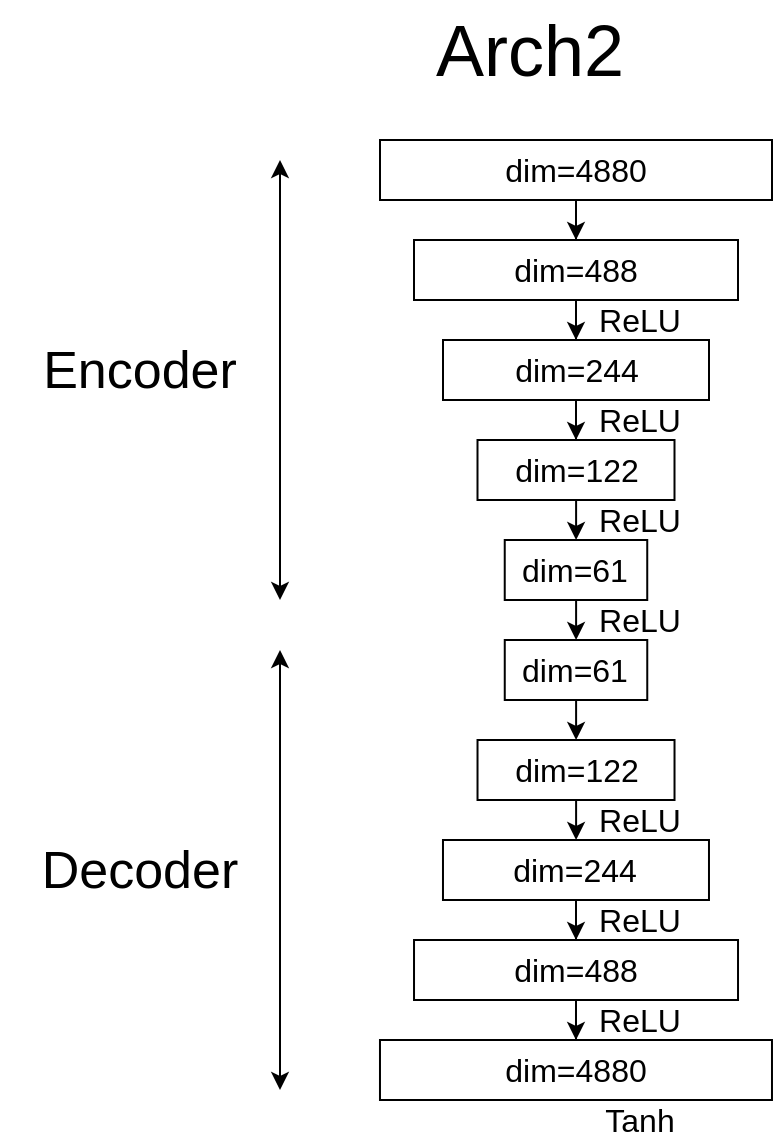<mxfile version="21.3.3" type="device">
  <diagram name="第 1 页" id="9JLo4b6HMTorWVjqjoT4">
    <mxGraphModel dx="1050" dy="549" grid="1" gridSize="10" guides="1" tooltips="1" connect="1" arrows="1" fold="1" page="1" pageScale="1" pageWidth="827" pageHeight="1169" math="0" shadow="0">
      <root>
        <mxCell id="0" />
        <mxCell id="1" parent="0" />
        <mxCell id="KgHte2kJdhpR_4D7Pjc9-12" style="edgeStyle=orthogonalEdgeStyle;rounded=0;orthogonalLoop=1;jettySize=auto;html=1;entryX=0.5;entryY=0;entryDx=0;entryDy=0;" parent="1" source="KgHte2kJdhpR_4D7Pjc9-1" target="KgHte2kJdhpR_4D7Pjc9-2" edge="1">
          <mxGeometry relative="1" as="geometry" />
        </mxCell>
        <mxCell id="KgHte2kJdhpR_4D7Pjc9-1" value="&lt;font style=&quot;font-size: 16px;&quot;&gt;dim=4880&lt;/font&gt;" style="rounded=0;whiteSpace=wrap;html=1;" parent="1" vertex="1">
          <mxGeometry x="300" y="150" width="196" height="30" as="geometry" />
        </mxCell>
        <mxCell id="KgHte2kJdhpR_4D7Pjc9-13" style="edgeStyle=orthogonalEdgeStyle;rounded=0;orthogonalLoop=1;jettySize=auto;html=1;entryX=0.5;entryY=0;entryDx=0;entryDy=0;" parent="1" source="KgHte2kJdhpR_4D7Pjc9-2" target="KgHte2kJdhpR_4D7Pjc9-3" edge="1">
          <mxGeometry relative="1" as="geometry" />
        </mxCell>
        <mxCell id="KgHte2kJdhpR_4D7Pjc9-2" value="&lt;font style=&quot;font-size: 16px;&quot;&gt;dim=488&lt;/font&gt;" style="rounded=0;whiteSpace=wrap;html=1;" parent="1" vertex="1">
          <mxGeometry x="317" y="200" width="162" height="30" as="geometry" />
        </mxCell>
        <mxCell id="KgHte2kJdhpR_4D7Pjc9-14" style="edgeStyle=orthogonalEdgeStyle;rounded=0;orthogonalLoop=1;jettySize=auto;html=1;entryX=0.5;entryY=0;entryDx=0;entryDy=0;" parent="1" source="KgHte2kJdhpR_4D7Pjc9-3" target="KgHte2kJdhpR_4D7Pjc9-4" edge="1">
          <mxGeometry relative="1" as="geometry" />
        </mxCell>
        <mxCell id="KgHte2kJdhpR_4D7Pjc9-3" value="&lt;font style=&quot;font-size: 16px;&quot;&gt;dim=244&lt;/font&gt;" style="rounded=0;whiteSpace=wrap;html=1;" parent="1" vertex="1">
          <mxGeometry x="331.5" y="250" width="133" height="30" as="geometry" />
        </mxCell>
        <mxCell id="KgHte2kJdhpR_4D7Pjc9-15" style="edgeStyle=orthogonalEdgeStyle;rounded=0;orthogonalLoop=1;jettySize=auto;html=1;entryX=0.5;entryY=0;entryDx=0;entryDy=0;" parent="1" source="KgHte2kJdhpR_4D7Pjc9-4" target="KgHte2kJdhpR_4D7Pjc9-5" edge="1">
          <mxGeometry relative="1" as="geometry" />
        </mxCell>
        <mxCell id="KgHte2kJdhpR_4D7Pjc9-4" value="&lt;font style=&quot;font-size: 16px;&quot;&gt;dim=122&lt;/font&gt;" style="rounded=0;whiteSpace=wrap;html=1;" parent="1" vertex="1">
          <mxGeometry x="348.75" y="300" width="98.5" height="30" as="geometry" />
        </mxCell>
        <mxCell id="KgHte2kJdhpR_4D7Pjc9-16" style="edgeStyle=orthogonalEdgeStyle;rounded=0;orthogonalLoop=1;jettySize=auto;html=1;entryX=0.5;entryY=0;entryDx=0;entryDy=0;" parent="1" source="KgHte2kJdhpR_4D7Pjc9-5" target="KgHte2kJdhpR_4D7Pjc9-6" edge="1">
          <mxGeometry relative="1" as="geometry" />
        </mxCell>
        <mxCell id="KgHte2kJdhpR_4D7Pjc9-5" value="&lt;font style=&quot;font-size: 16px;&quot;&gt;dim=61&lt;/font&gt;" style="rounded=0;whiteSpace=wrap;html=1;" parent="1" vertex="1">
          <mxGeometry x="362.37" y="350" width="71.25" height="30" as="geometry" />
        </mxCell>
        <mxCell id="KgHte2kJdhpR_4D7Pjc9-18" style="edgeStyle=orthogonalEdgeStyle;rounded=0;orthogonalLoop=1;jettySize=auto;html=1;entryX=0.5;entryY=0;entryDx=0;entryDy=0;" parent="1" source="KgHte2kJdhpR_4D7Pjc9-6" target="KgHte2kJdhpR_4D7Pjc9-7" edge="1">
          <mxGeometry relative="1" as="geometry" />
        </mxCell>
        <mxCell id="KgHte2kJdhpR_4D7Pjc9-6" value="&lt;font style=&quot;font-size: 16px;&quot;&gt;dim=61&lt;/font&gt;" style="rounded=0;whiteSpace=wrap;html=1;" parent="1" vertex="1">
          <mxGeometry x="362.38" y="400" width="71.25" height="30" as="geometry" />
        </mxCell>
        <mxCell id="KgHte2kJdhpR_4D7Pjc9-19" style="edgeStyle=orthogonalEdgeStyle;rounded=0;orthogonalLoop=1;jettySize=auto;html=1;entryX=0.5;entryY=0;entryDx=0;entryDy=0;" parent="1" source="KgHte2kJdhpR_4D7Pjc9-7" target="KgHte2kJdhpR_4D7Pjc9-8" edge="1">
          <mxGeometry relative="1" as="geometry" />
        </mxCell>
        <mxCell id="KgHte2kJdhpR_4D7Pjc9-7" value="&lt;font style=&quot;font-size: 16px;&quot;&gt;dim=122&lt;/font&gt;" style="rounded=0;whiteSpace=wrap;html=1;" parent="1" vertex="1">
          <mxGeometry x="348.76" y="450" width="98.5" height="30" as="geometry" />
        </mxCell>
        <mxCell id="KgHte2kJdhpR_4D7Pjc9-20" style="edgeStyle=orthogonalEdgeStyle;rounded=0;orthogonalLoop=1;jettySize=auto;html=1;entryX=0.5;entryY=0;entryDx=0;entryDy=0;" parent="1" source="KgHte2kJdhpR_4D7Pjc9-8" target="KgHte2kJdhpR_4D7Pjc9-9" edge="1">
          <mxGeometry relative="1" as="geometry" />
        </mxCell>
        <mxCell id="KgHte2kJdhpR_4D7Pjc9-8" value="&lt;font style=&quot;font-size: 16px;&quot;&gt;dim=244&lt;/font&gt;" style="rounded=0;whiteSpace=wrap;html=1;" parent="1" vertex="1">
          <mxGeometry x="331.49" y="500" width="133" height="30" as="geometry" />
        </mxCell>
        <mxCell id="KgHte2kJdhpR_4D7Pjc9-21" style="edgeStyle=orthogonalEdgeStyle;rounded=0;orthogonalLoop=1;jettySize=auto;html=1;entryX=0.5;entryY=0;entryDx=0;entryDy=0;" parent="1" source="KgHte2kJdhpR_4D7Pjc9-9" target="KgHte2kJdhpR_4D7Pjc9-10" edge="1">
          <mxGeometry relative="1" as="geometry" />
        </mxCell>
        <mxCell id="KgHte2kJdhpR_4D7Pjc9-9" value="&lt;font style=&quot;font-size: 16px;&quot;&gt;dim=488&lt;/font&gt;" style="rounded=0;whiteSpace=wrap;html=1;" parent="1" vertex="1">
          <mxGeometry x="317.01" y="550" width="162" height="30" as="geometry" />
        </mxCell>
        <mxCell id="KgHte2kJdhpR_4D7Pjc9-10" value="&lt;font style=&quot;font-size: 16px;&quot;&gt;dim=4880&lt;/font&gt;" style="rounded=0;whiteSpace=wrap;html=1;" parent="1" vertex="1">
          <mxGeometry x="299.99" y="600" width="196" height="30" as="geometry" />
        </mxCell>
        <mxCell id="KgHte2kJdhpR_4D7Pjc9-22" value="" style="endArrow=classic;startArrow=classic;html=1;rounded=0;" parent="1" edge="1">
          <mxGeometry width="50" height="50" relative="1" as="geometry">
            <mxPoint x="250" y="380" as="sourcePoint" />
            <mxPoint x="250" y="160" as="targetPoint" />
          </mxGeometry>
        </mxCell>
        <mxCell id="KgHte2kJdhpR_4D7Pjc9-23" value="&lt;font style=&quot;font-size: 26px;&quot;&gt;Encoder&lt;/font&gt;" style="text;html=1;strokeColor=none;fillColor=none;align=center;verticalAlign=middle;whiteSpace=wrap;rounded=0;" parent="1" vertex="1">
          <mxGeometry x="110" y="235" width="140" height="60" as="geometry" />
        </mxCell>
        <mxCell id="KgHte2kJdhpR_4D7Pjc9-25" value="&lt;font style=&quot;font-size: 26px;&quot;&gt;Decoder&lt;/font&gt;" style="text;html=1;strokeColor=none;fillColor=none;align=center;verticalAlign=middle;whiteSpace=wrap;rounded=0;" parent="1" vertex="1">
          <mxGeometry x="110" y="485" width="140" height="60" as="geometry" />
        </mxCell>
        <mxCell id="KgHte2kJdhpR_4D7Pjc9-26" value="" style="endArrow=classic;startArrow=classic;html=1;rounded=0;" parent="1" edge="1">
          <mxGeometry width="50" height="50" relative="1" as="geometry">
            <mxPoint x="250" y="625" as="sourcePoint" />
            <mxPoint x="250" y="405" as="targetPoint" />
          </mxGeometry>
        </mxCell>
        <mxCell id="6iqoi-BPOunb39NRXG81-1" value="&lt;font style=&quot;font-size: 16px;&quot;&gt;ReLU&lt;/font&gt;" style="text;html=1;strokeColor=none;fillColor=none;align=center;verticalAlign=middle;whiteSpace=wrap;rounded=0;" parent="1" vertex="1">
          <mxGeometry x="390" y="380" width="80" height="20" as="geometry" />
        </mxCell>
        <mxCell id="6iqoi-BPOunb39NRXG81-2" value="&lt;font style=&quot;font-size: 16px;&quot;&gt;ReLU&lt;/font&gt;" style="text;html=1;strokeColor=none;fillColor=none;align=center;verticalAlign=middle;whiteSpace=wrap;rounded=0;" parent="1" vertex="1">
          <mxGeometry x="390" y="230" width="80" height="20" as="geometry" />
        </mxCell>
        <mxCell id="6iqoi-BPOunb39NRXG81-3" value="&lt;font style=&quot;font-size: 16px;&quot;&gt;ReLU&lt;/font&gt;" style="text;html=1;strokeColor=none;fillColor=none;align=center;verticalAlign=middle;whiteSpace=wrap;rounded=0;" parent="1" vertex="1">
          <mxGeometry x="390" y="280" width="80" height="20" as="geometry" />
        </mxCell>
        <mxCell id="6iqoi-BPOunb39NRXG81-4" value="&lt;font style=&quot;font-size: 16px;&quot;&gt;ReLU&lt;/font&gt;" style="text;html=1;strokeColor=none;fillColor=none;align=center;verticalAlign=middle;whiteSpace=wrap;rounded=0;" parent="1" vertex="1">
          <mxGeometry x="390" y="330" width="80" height="20" as="geometry" />
        </mxCell>
        <mxCell id="6iqoi-BPOunb39NRXG81-5" value="&lt;font style=&quot;font-size: 16px;&quot;&gt;ReLU&lt;/font&gt;" style="text;html=1;strokeColor=none;fillColor=none;align=center;verticalAlign=middle;whiteSpace=wrap;rounded=0;" parent="1" vertex="1">
          <mxGeometry x="390" y="480" width="80" height="20" as="geometry" />
        </mxCell>
        <mxCell id="6iqoi-BPOunb39NRXG81-6" value="&lt;font style=&quot;font-size: 16px;&quot;&gt;ReLU&lt;/font&gt;" style="text;html=1;strokeColor=none;fillColor=none;align=center;verticalAlign=middle;whiteSpace=wrap;rounded=0;" parent="1" vertex="1">
          <mxGeometry x="390" y="530" width="80" height="20" as="geometry" />
        </mxCell>
        <mxCell id="6iqoi-BPOunb39NRXG81-7" value="&lt;font style=&quot;font-size: 16px;&quot;&gt;ReLU&lt;/font&gt;" style="text;html=1;strokeColor=none;fillColor=none;align=center;verticalAlign=middle;whiteSpace=wrap;rounded=0;" parent="1" vertex="1">
          <mxGeometry x="390" y="580" width="80" height="20" as="geometry" />
        </mxCell>
        <mxCell id="6iqoi-BPOunb39NRXG81-8" value="&lt;font style=&quot;font-size: 16px;&quot;&gt;Tanh&lt;/font&gt;" style="text;html=1;strokeColor=none;fillColor=none;align=center;verticalAlign=middle;whiteSpace=wrap;rounded=0;" parent="1" vertex="1">
          <mxGeometry x="390" y="630" width="80" height="20" as="geometry" />
        </mxCell>
        <mxCell id="6iqoi-BPOunb39NRXG81-11" value="&lt;font style=&quot;font-size: 36px;&quot;&gt;Arch2&lt;/font&gt;" style="text;html=1;strokeColor=none;fillColor=none;align=center;verticalAlign=middle;whiteSpace=wrap;rounded=0;" parent="1" vertex="1">
          <mxGeometry x="250" y="80" width="250" height="50" as="geometry" />
        </mxCell>
      </root>
    </mxGraphModel>
  </diagram>
</mxfile>
